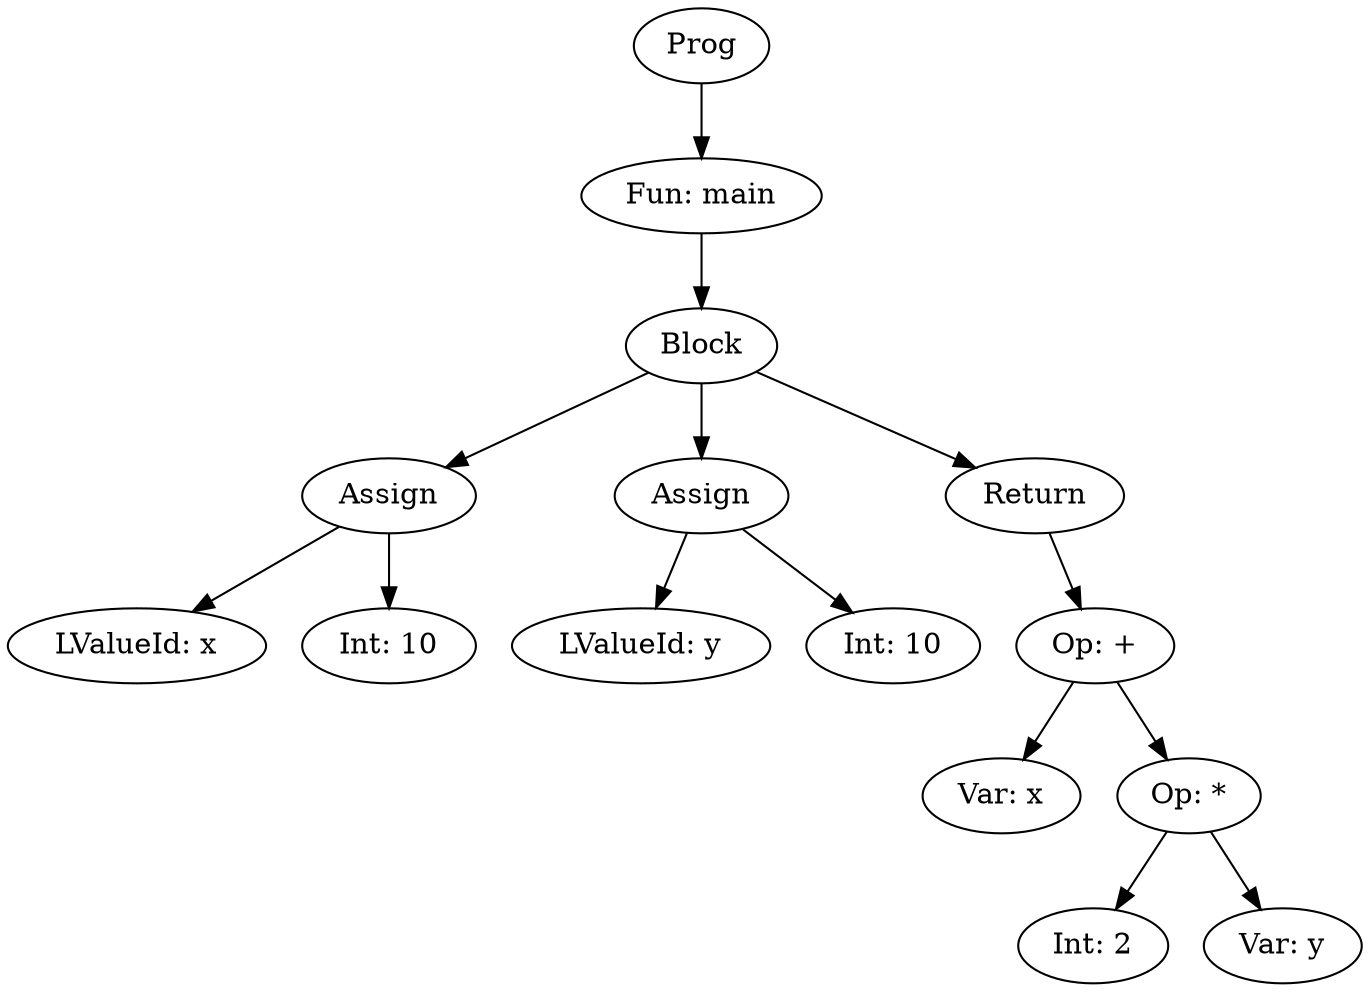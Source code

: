 digraph AST {
"Prog824009085" [label="Prog"];
"Fun285377351" [label="Fun: main"];
"Prog824009085" -> "Fun285377351";
"CmdBlock344560770" [label="Block"];
"Fun285377351" -> "CmdBlock344560770";
"CmdAssign559450121" [label="Assign"];
"CmdBlock344560770" -> "CmdAssign559450121";
"LValueId716083600" [label="LValueId: x"];
"CmdAssign559450121" -> "LValueId716083600";
"ExpInt791885625" [label="Int: 10"];
"CmdAssign559450121" -> "ExpInt791885625";
"CmdAssign2065530879" [label="Assign"];
"CmdBlock344560770" -> "CmdAssign2065530879";
"LValueId697960108" [label="LValueId: y"];
"CmdAssign2065530879" -> "LValueId697960108";
"ExpInt943010986" [label="Int: 10"];
"CmdAssign2065530879" -> "ExpInt943010986";
"CmdReturn1807837413" [label="Return"];
"CmdBlock344560770" -> "CmdReturn1807837413";
"ExpBinOp2066940133" [label="Op: +"];
"CmdReturn1807837413" -> "ExpBinOp2066940133";
"ExpVar48612937" [label="Var: x"];
"ExpBinOp2066940133" -> "ExpVar48612937";
"ExpBinOp325333723" [label="Op: *"];
"ExpBinOp2066940133" -> "ExpBinOp325333723";
"ExpInt1937962514" [label="Int: 2"];
"ExpBinOp325333723" -> "ExpInt1937962514";
"ExpVar274064559" [label="Var: y"];
"ExpBinOp325333723" -> "ExpVar274064559";
}
